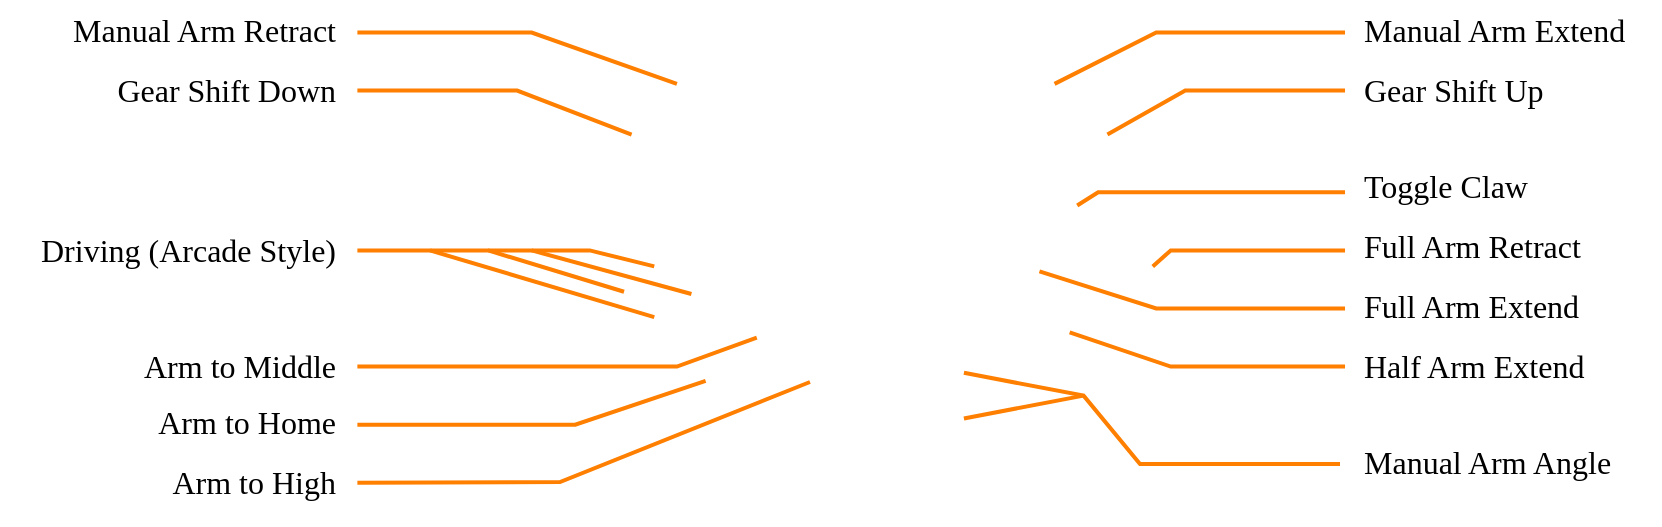 <mxfile version="20.8.16" type="device"><diagram name="Page-1" id="7n-xPHesm3m2by6EPuu3"><mxGraphModel dx="418" dy="266" grid="1" gridSize="10" guides="1" tooltips="1" connect="1" arrows="1" fold="1" page="1" pageScale="1" pageWidth="850" pageHeight="1100" math="0" shadow="0"><root><mxCell id="0"/><mxCell id="1" parent="0"/><mxCell id="nsmyWQZ_gTlEmAhDDAZ--68" value="" style="group" vertex="1" connectable="0" parent="1"><mxGeometry y="78" width="830" height="262.452" as="geometry"/></mxCell><mxCell id="TdCyOU25f3I_wnOEUJt--2" value="" style="shape=image;verticalLabelPosition=bottom;labelBackgroundColor=default;verticalAlign=top;aspect=fixed;imageAspect=0;image=https://upload.wikimedia.org/wikipedia/commons/thumb/1/1b/Xbox_Controller.svg/2560px-Xbox_Controller.svg.png;points=[[0,0,0,0,0],[0,0.25,0,0,0],[0,0.5,0,0,0],[0,0.75,0,0,0],[0,1,0,0,0],[0.18,0.54,0,0,0],[0.19,0.23,0,0,0],[0.22,0.49,0,0,0],[0.22,0.59,0,0,0],[0.25,0,0,0,0],[0.25,0.13,0,0,0],[0.25,1,0,0,0],[0.26,0.55,0,0,0],[0.3,0.71,0,0,0],[0.36,0.64,0,0,0],[0.36,0.79,0,0,0],[0.4,0.5,0,0,0],[0.42,0.71,0,0,0],[0.5,0,0,0,0],[0.5,1,0,0,0],[0.59,0.74,0,0,0],[0.6,0.5,0,0,0],[0.63,0.7,0,0,0],[0.63,0.79,0,0,0],[0.67,0.75,0,0,0],[0.73,0.5,0,0,0],[0.75,0,0,0,0],[0.75,0.13,0,0,0],[0.75,1,0,0,0],[0.77,0.62,0,0,0],[0.78,0.37,0,0,0],[0.82,0.23,0,0,0],[0.88,0.49,0,0,0],[1,0,0,0,0],[1,0.25,0,0,0],[1,0.5,0,0,0],[1,0.75,0,0,0],[1,1,0,0,0]];movable=1;resizable=1;rotatable=1;deletable=1;editable=1;connectable=1;container=0;" parent="nsmyWQZ_gTlEmAhDDAZ--68" vertex="1"><mxGeometry x="244.049" y="9" width="377.637" height="253.452" as="geometry"/></mxCell><mxCell id="nsmyWQZ_gTlEmAhDDAZ--11" value="" style="endArrow=none;html=1;rounded=0;strokeWidth=2;exitX=0.77;exitY=0.62;exitDx=0;exitDy=0;exitPerimeter=0;fillColor=#fa6800;strokeColor=#FF7F00;movable=1;resizable=1;rotatable=1;deletable=1;editable=1;connectable=1;" edge="1" parent="nsmyWQZ_gTlEmAhDDAZ--68" source="TdCyOU25f3I_wnOEUJt--2"><mxGeometry width="50" height="50" relative="1" as="geometry"><mxPoint x="636.21" y="197.821" as="sourcePoint"/><mxPoint x="672.521" y="183.297" as="targetPoint"/><Array as="points"><mxPoint x="585.374" y="183.297"/></Array></mxGeometry></mxCell><mxCell id="nsmyWQZ_gTlEmAhDDAZ--12" value="" style="endArrow=none;html=1;rounded=0;strokeWidth=2;exitX=0.73;exitY=0.5;exitDx=0;exitDy=0;exitPerimeter=0;fillColor=#fa6800;strokeColor=#FF7F00;movable=1;resizable=1;rotatable=1;deletable=1;editable=1;connectable=1;" edge="1" parent="nsmyWQZ_gTlEmAhDDAZ--68" source="TdCyOU25f3I_wnOEUJt--2"><mxGeometry width="50" height="50" relative="1" as="geometry"><mxPoint x="672.521" y="132.46" as="sourcePoint"/><mxPoint x="672.521" y="154.247" as="targetPoint"/><Array as="points"><mxPoint x="578.112" y="154.247"/></Array></mxGeometry></mxCell><mxCell id="nsmyWQZ_gTlEmAhDDAZ--15" value="" style="endArrow=none;html=1;rounded=0;strokeWidth=2;exitX=0.88;exitY=0.49;exitDx=0;exitDy=0;exitPerimeter=0;fillColor=#fa6800;strokeColor=#FF7F00;movable=1;resizable=1;rotatable=1;deletable=1;editable=1;connectable=1;" edge="1" parent="nsmyWQZ_gTlEmAhDDAZ--68" source="TdCyOU25f3I_wnOEUJt--2"><mxGeometry width="50" height="50" relative="1" as="geometry"><mxPoint x="636.21" y="146.985" as="sourcePoint"/><mxPoint x="672.521" y="125.198" as="targetPoint"/><Array as="points"><mxPoint x="585.374" y="125.198"/></Array></mxGeometry></mxCell><mxCell id="nsmyWQZ_gTlEmAhDDAZ--16" value="" style="endArrow=none;html=1;rounded=0;strokeWidth=2;exitX=0.78;exitY=0.37;exitDx=0;exitDy=0;exitPerimeter=0;fillColor=#fa6800;strokeColor=#FF7F00;movable=1;resizable=1;rotatable=1;deletable=1;editable=1;connectable=1;" edge="1" parent="nsmyWQZ_gTlEmAhDDAZ--68" source="TdCyOU25f3I_wnOEUJt--2"><mxGeometry width="50" height="50" relative="1" as="geometry"><mxPoint x="636.21" y="132.46" as="sourcePoint"/><mxPoint x="672.521" y="96.148" as="targetPoint"/><Array as="points"><mxPoint x="549.063" y="96.148"/></Array></mxGeometry></mxCell><mxCell id="nsmyWQZ_gTlEmAhDDAZ--19" value="" style="endArrow=none;html=1;rounded=0;strokeWidth=2;entryX=0.18;entryY=0.54;entryDx=0;entryDy=0;entryPerimeter=0;fillColor=#fa6800;strokeColor=#FF7F00;movable=1;resizable=1;rotatable=1;deletable=1;editable=1;connectable=1;" edge="1" parent="nsmyWQZ_gTlEmAhDDAZ--68" target="TdCyOU25f3I_wnOEUJt--2"><mxGeometry width="50" height="50" relative="1" as="geometry"><mxPoint x="178.689" y="125.198" as="sourcePoint"/><mxPoint x="200.476" y="74.361" as="targetPoint"/><Array as="points"><mxPoint x="244.049" y="125.198"/></Array></mxGeometry></mxCell><mxCell id="nsmyWQZ_gTlEmAhDDAZ--25" value="" style="endArrow=none;html=1;rounded=0;strokeWidth=2;exitX=0.63;exitY=0.7;exitDx=0;exitDy=0;exitPerimeter=0;fillColor=#fa6800;strokeColor=#FF7F00;movable=1;resizable=1;rotatable=1;deletable=1;editable=1;connectable=1;" edge="1" parent="nsmyWQZ_gTlEmAhDDAZ--68" source="TdCyOU25f3I_wnOEUJt--2"><mxGeometry width="50" height="50" relative="1" as="geometry"><mxPoint x="483.703" y="219.608" as="sourcePoint"/><mxPoint x="670" y="232" as="targetPoint"/><Array as="points"><mxPoint x="541.801" y="197.821"/><mxPoint x="570" y="232"/></Array></mxGeometry></mxCell><mxCell id="nsmyWQZ_gTlEmAhDDAZ--26" value="" style="endArrow=none;html=1;rounded=0;strokeWidth=2;exitX=0.63;exitY=0.79;exitDx=0;exitDy=0;exitPerimeter=0;fillColor=#fa6800;strokeColor=#FF7F00;movable=1;resizable=1;rotatable=1;deletable=1;editable=1;connectable=1;" edge="1" parent="nsmyWQZ_gTlEmAhDDAZ--68" source="TdCyOU25f3I_wnOEUJt--2"><mxGeometry width="50" height="50" relative="1" as="geometry"><mxPoint x="570.85" y="219.608" as="sourcePoint"/><mxPoint x="541.801" y="197.821" as="targetPoint"/></mxGeometry></mxCell><mxCell id="nsmyWQZ_gTlEmAhDDAZ--30" value="" style="endArrow=none;html=1;rounded=0;strokeWidth=2;entryX=0.22;entryY=0.49;entryDx=0;entryDy=0;entryPerimeter=0;fillColor=#fa6800;strokeColor=#FF7F00;movable=1;resizable=1;rotatable=1;deletable=1;editable=1;connectable=1;" edge="1" parent="nsmyWQZ_gTlEmAhDDAZ--68" target="TdCyOU25f3I_wnOEUJt--2"><mxGeometry width="50" height="50" relative="1" as="geometry"><mxPoint x="244.049" y="125.198" as="sourcePoint"/><mxPoint x="331.196" y="161.51" as="targetPoint"/><Array as="points"><mxPoint x="294.885" y="125.198"/></Array></mxGeometry></mxCell><mxCell id="nsmyWQZ_gTlEmAhDDAZ--32" value="" style="endArrow=none;html=1;rounded=0;strokeWidth=2;entryX=0.22;entryY=0.59;entryDx=0;entryDy=0;entryPerimeter=0;fillColor=#fa6800;strokeColor=#FF7F00;movable=1;resizable=1;rotatable=1;deletable=1;editable=1;connectable=1;" edge="1" parent="nsmyWQZ_gTlEmAhDDAZ--68" target="TdCyOU25f3I_wnOEUJt--2"><mxGeometry width="50" height="50" relative="1" as="geometry"><mxPoint x="215" y="125.198" as="sourcePoint"/><mxPoint x="258.573" y="146.985" as="targetPoint"/></mxGeometry></mxCell><mxCell id="nsmyWQZ_gTlEmAhDDAZ--33" value="" style="endArrow=none;html=1;rounded=0;strokeWidth=2;fillColor=#fa6800;strokeColor=#FF7F00;movable=1;resizable=1;rotatable=1;deletable=1;editable=1;connectable=1;" edge="1" parent="nsmyWQZ_gTlEmAhDDAZ--68"><mxGeometry width="50" height="50" relative="1" as="geometry"><mxPoint x="265.836" y="125.198" as="sourcePoint"/><mxPoint x="345.72" y="146.985" as="targetPoint"/></mxGeometry></mxCell><mxCell id="nsmyWQZ_gTlEmAhDDAZ--34" value="" style="endArrow=none;html=1;rounded=0;strokeWidth=2;exitX=0.3;exitY=0.71;exitDx=0;exitDy=0;exitPerimeter=0;entryX=0.288;entryY=0.716;entryDx=0;entryDy=0;entryPerimeter=0;fillColor=#fa6800;strokeColor=#FF7F00;movable=1;resizable=1;rotatable=1;deletable=1;editable=1;connectable=1;" edge="1" parent="nsmyWQZ_gTlEmAhDDAZ--68" target="TdCyOU25f3I_wnOEUJt--2"><mxGeometry width="50" height="50" relative="1" as="geometry"><mxPoint x="178.689" y="212.346" as="sourcePoint"/><mxPoint x="338.458" y="197.821" as="targetPoint"/><Array as="points"><mxPoint x="287.622" y="212.346"/></Array></mxGeometry></mxCell><mxCell id="nsmyWQZ_gTlEmAhDDAZ--37" value="" style="endArrow=none;html=1;rounded=0;strokeWidth=2;fillColor=#fa6800;strokeColor=#FF7F00;movable=1;resizable=1;rotatable=1;deletable=1;editable=1;connectable=1;" edge="1" parent="nsmyWQZ_gTlEmAhDDAZ--68"><mxGeometry width="50" height="50" relative="1" as="geometry"><mxPoint x="178.689" y="183.297" as="sourcePoint"/><mxPoint x="378.4" y="168.772" as="targetPoint"/><Array as="points"><mxPoint x="338.458" y="183.297"/></Array></mxGeometry></mxCell><mxCell id="nsmyWQZ_gTlEmAhDDAZ--39" value="" style="endArrow=none;html=1;rounded=0;strokeWidth=2;fillColor=#fa6800;strokeColor=#FF7F00;movable=1;resizable=1;rotatable=1;deletable=1;editable=1;connectable=1;" edge="1" parent="nsmyWQZ_gTlEmAhDDAZ--68"><mxGeometry width="50" height="50" relative="1" as="geometry"><mxPoint x="178.689" y="241.396" as="sourcePoint"/><mxPoint x="405" y="191" as="targetPoint"/><Array as="points"><mxPoint x="280" y="241"/></Array></mxGeometry></mxCell><mxCell id="nsmyWQZ_gTlEmAhDDAZ--41" value="" style="endArrow=none;html=1;rounded=0;strokeWidth=2;entryX=0.19;entryY=0.23;entryDx=0;entryDy=0;entryPerimeter=0;fillColor=#fa6800;strokeColor=#FF7F00;movable=1;resizable=1;rotatable=1;deletable=1;editable=1;connectable=1;" edge="1" parent="nsmyWQZ_gTlEmAhDDAZ--68" target="TdCyOU25f3I_wnOEUJt--2"><mxGeometry width="50" height="50" relative="1" as="geometry"><mxPoint x="178.689" y="45.312" as="sourcePoint"/><mxPoint x="389.294" y="96.148" as="targetPoint"/><Array as="points"><mxPoint x="258.573" y="45.312"/></Array></mxGeometry></mxCell><mxCell id="nsmyWQZ_gTlEmAhDDAZ--42" value="" style="endArrow=none;html=1;rounded=0;strokeWidth=2;entryX=0.25;entryY=0.13;entryDx=0;entryDy=0;entryPerimeter=0;fillColor=#fa6800;strokeColor=#FF7F00;movable=1;resizable=1;rotatable=1;deletable=1;editable=1;connectable=1;" edge="1" parent="nsmyWQZ_gTlEmAhDDAZ--68" target="TdCyOU25f3I_wnOEUJt--2"><mxGeometry width="50" height="50" relative="1" as="geometry"><mxPoint x="178.689" y="16.262" as="sourcePoint"/><mxPoint x="294.885" y="9" as="targetPoint"/><Array as="points"><mxPoint x="265.836" y="16.262"/></Array></mxGeometry></mxCell><mxCell id="nsmyWQZ_gTlEmAhDDAZ--45" value="" style="endArrow=none;html=1;rounded=0;strokeWidth=2;exitX=0.75;exitY=0.13;exitDx=0;exitDy=0;exitPerimeter=0;fillColor=#fa6800;strokeColor=#FF7F00;movable=1;resizable=1;rotatable=1;deletable=1;editable=1;connectable=1;" edge="1" parent="nsmyWQZ_gTlEmAhDDAZ--68" source="TdCyOU25f3I_wnOEUJt--2"><mxGeometry width="50" height="50" relative="1" as="geometry"><mxPoint x="563.588" y="-34.574" as="sourcePoint"/><mxPoint x="672.521" y="16.262" as="targetPoint"/><Array as="points"><mxPoint x="578.112" y="16.262"/></Array></mxGeometry></mxCell><mxCell id="nsmyWQZ_gTlEmAhDDAZ--46" value="" style="endArrow=none;html=1;rounded=0;strokeWidth=2;exitX=0.82;exitY=0.23;exitDx=0;exitDy=0;exitPerimeter=0;fillColor=#fa6800;strokeColor=#FF7F00;movable=1;resizable=1;rotatable=1;deletable=1;editable=1;connectable=1;" edge="1" parent="nsmyWQZ_gTlEmAhDDAZ--68" source="TdCyOU25f3I_wnOEUJt--2"><mxGeometry width="50" height="50" relative="1" as="geometry"><mxPoint x="628.948" y="88.886" as="sourcePoint"/><mxPoint x="672.521" y="45.312" as="targetPoint"/><Array as="points"><mxPoint x="592.637" y="45.312"/></Array></mxGeometry></mxCell><mxCell id="nsmyWQZ_gTlEmAhDDAZ--51" value="Manual Arm Extend" style="text;html=1;strokeColor=none;fillColor=none;align=left;verticalAlign=middle;whiteSpace=wrap;rounded=0;fontSize=16;fontFamily=FiraGO;movable=1;resizable=1;rotatable=1;deletable=1;editable=1;connectable=1;" vertex="1" parent="nsmyWQZ_gTlEmAhDDAZ--68"><mxGeometry x="680" width="150" height="30" as="geometry"/></mxCell><mxCell id="nsmyWQZ_gTlEmAhDDAZ--53" value="Full Arm Extend" style="text;html=1;strokeColor=none;fillColor=none;align=left;verticalAlign=middle;whiteSpace=wrap;rounded=0;fontSize=16;fontFamily=FiraGO;movable=1;resizable=1;rotatable=1;deletable=1;editable=1;connectable=1;" vertex="1" parent="nsmyWQZ_gTlEmAhDDAZ--68"><mxGeometry x="680" y="138" width="130" height="30" as="geometry"/></mxCell><mxCell id="nsmyWQZ_gTlEmAhDDAZ--54" value="Half Arm Extend" style="text;html=1;strokeColor=none;fillColor=none;align=left;verticalAlign=middle;whiteSpace=wrap;rounded=0;fontSize=16;fontFamily=FiraGO;movable=1;resizable=1;rotatable=1;deletable=1;editable=1;connectable=1;" vertex="1" parent="nsmyWQZ_gTlEmAhDDAZ--68"><mxGeometry x="680" y="168" width="130" height="30" as="geometry"/></mxCell><mxCell id="nsmyWQZ_gTlEmAhDDAZ--55" value="Full Arm Retract" style="text;html=1;strokeColor=none;fillColor=none;align=left;verticalAlign=middle;whiteSpace=wrap;rounded=0;fontSize=16;fontFamily=FiraGO;fontColor=default;movable=1;resizable=1;rotatable=1;deletable=1;editable=1;connectable=1;" vertex="1" parent="nsmyWQZ_gTlEmAhDDAZ--68"><mxGeometry x="680" y="108" width="130" height="30" as="geometry"/></mxCell><mxCell id="nsmyWQZ_gTlEmAhDDAZ--56" value="Arm to Home" style="text;html=1;strokeColor=none;fillColor=none;align=right;verticalAlign=middle;whiteSpace=wrap;rounded=0;fontSize=16;fontFamily=FiraGO;fontColor=default;movable=1;resizable=1;rotatable=1;deletable=1;editable=1;connectable=1;" vertex="1" parent="nsmyWQZ_gTlEmAhDDAZ--68"><mxGeometry x="10" y="196" width="160" height="30" as="geometry"/></mxCell><mxCell id="nsmyWQZ_gTlEmAhDDAZ--58" value="Arm to High" style="text;html=1;strokeColor=none;fillColor=none;align=right;verticalAlign=middle;whiteSpace=wrap;rounded=0;fontSize=16;fontFamily=FiraGO;fontColor=default;movable=1;resizable=1;rotatable=1;deletable=1;editable=1;connectable=1;" vertex="1" parent="nsmyWQZ_gTlEmAhDDAZ--68"><mxGeometry x="10" y="226" width="160" height="30" as="geometry"/></mxCell><mxCell id="nsmyWQZ_gTlEmAhDDAZ--59" value="Arm to Middle" style="text;html=1;strokeColor=none;fillColor=none;align=right;verticalAlign=middle;whiteSpace=wrap;rounded=0;fontSize=16;fontFamily=FiraGO;fontColor=default;movable=1;resizable=1;rotatable=1;deletable=1;editable=1;connectable=1;" vertex="1" parent="nsmyWQZ_gTlEmAhDDAZ--68"><mxGeometry x="10" y="168" width="160" height="30" as="geometry"/></mxCell><mxCell id="nsmyWQZ_gTlEmAhDDAZ--60" value="Driving (Arcade Style)" style="text;html=1;strokeColor=none;fillColor=none;align=right;verticalAlign=middle;whiteSpace=wrap;rounded=0;fontSize=16;fontFamily=FiraGO;fontColor=default;movable=1;resizable=1;rotatable=1;deletable=1;editable=1;connectable=1;" vertex="1" parent="nsmyWQZ_gTlEmAhDDAZ--68"><mxGeometry y="110" width="170" height="30" as="geometry"/></mxCell><mxCell id="nsmyWQZ_gTlEmAhDDAZ--61" value="Gear Shift Up" style="text;html=1;strokeColor=none;fillColor=none;align=left;verticalAlign=middle;whiteSpace=wrap;rounded=0;fontSize=16;fontFamily=FiraGO;fontColor=default;movable=1;resizable=1;rotatable=1;deletable=1;editable=1;connectable=1;" vertex="1" parent="nsmyWQZ_gTlEmAhDDAZ--68"><mxGeometry x="680" y="30" width="110" height="30" as="geometry"/></mxCell><mxCell id="nsmyWQZ_gTlEmAhDDAZ--62" value="Gear Shift Down" style="text;html=1;strokeColor=none;fillColor=none;align=right;verticalAlign=middle;whiteSpace=wrap;rounded=0;fontSize=16;fontFamily=FiraGO;fontColor=default;movable=1;resizable=1;rotatable=1;deletable=1;editable=1;connectable=1;" vertex="1" parent="nsmyWQZ_gTlEmAhDDAZ--68"><mxGeometry x="10" y="30" width="160" height="30" as="geometry"/></mxCell><mxCell id="nsmyWQZ_gTlEmAhDDAZ--63" value="Manual Arm Retract" style="text;html=1;strokeColor=none;fillColor=none;align=right;verticalAlign=middle;whiteSpace=wrap;rounded=0;fontSize=16;fontFamily=FiraGO;fontColor=default;movable=1;resizable=1;rotatable=1;deletable=1;editable=1;connectable=1;" vertex="1" parent="nsmyWQZ_gTlEmAhDDAZ--68"><mxGeometry x="10" width="160" height="30" as="geometry"/></mxCell><mxCell id="nsmyWQZ_gTlEmAhDDAZ--64" value="Manual Arm Angle" style="text;html=1;strokeColor=none;fillColor=none;align=left;verticalAlign=middle;whiteSpace=wrap;rounded=0;fontSize=16;fontFamily=FiraGO;fontColor=default;movable=1;resizable=1;rotatable=1;deletable=1;editable=1;connectable=1;" vertex="1" parent="nsmyWQZ_gTlEmAhDDAZ--68"><mxGeometry x="680" y="216" width="140" height="30" as="geometry"/></mxCell><mxCell id="nsmyWQZ_gTlEmAhDDAZ--65" value="Toggle Claw" style="text;html=1;strokeColor=none;fillColor=none;align=left;verticalAlign=middle;whiteSpace=wrap;rounded=0;fontSize=16;fontFamily=FiraGO;fontColor=default;movable=1;resizable=1;rotatable=1;deletable=1;editable=1;connectable=1;" vertex="1" parent="nsmyWQZ_gTlEmAhDDAZ--68"><mxGeometry x="680" y="78" width="100" height="30" as="geometry"/></mxCell></root></mxGraphModel></diagram></mxfile>